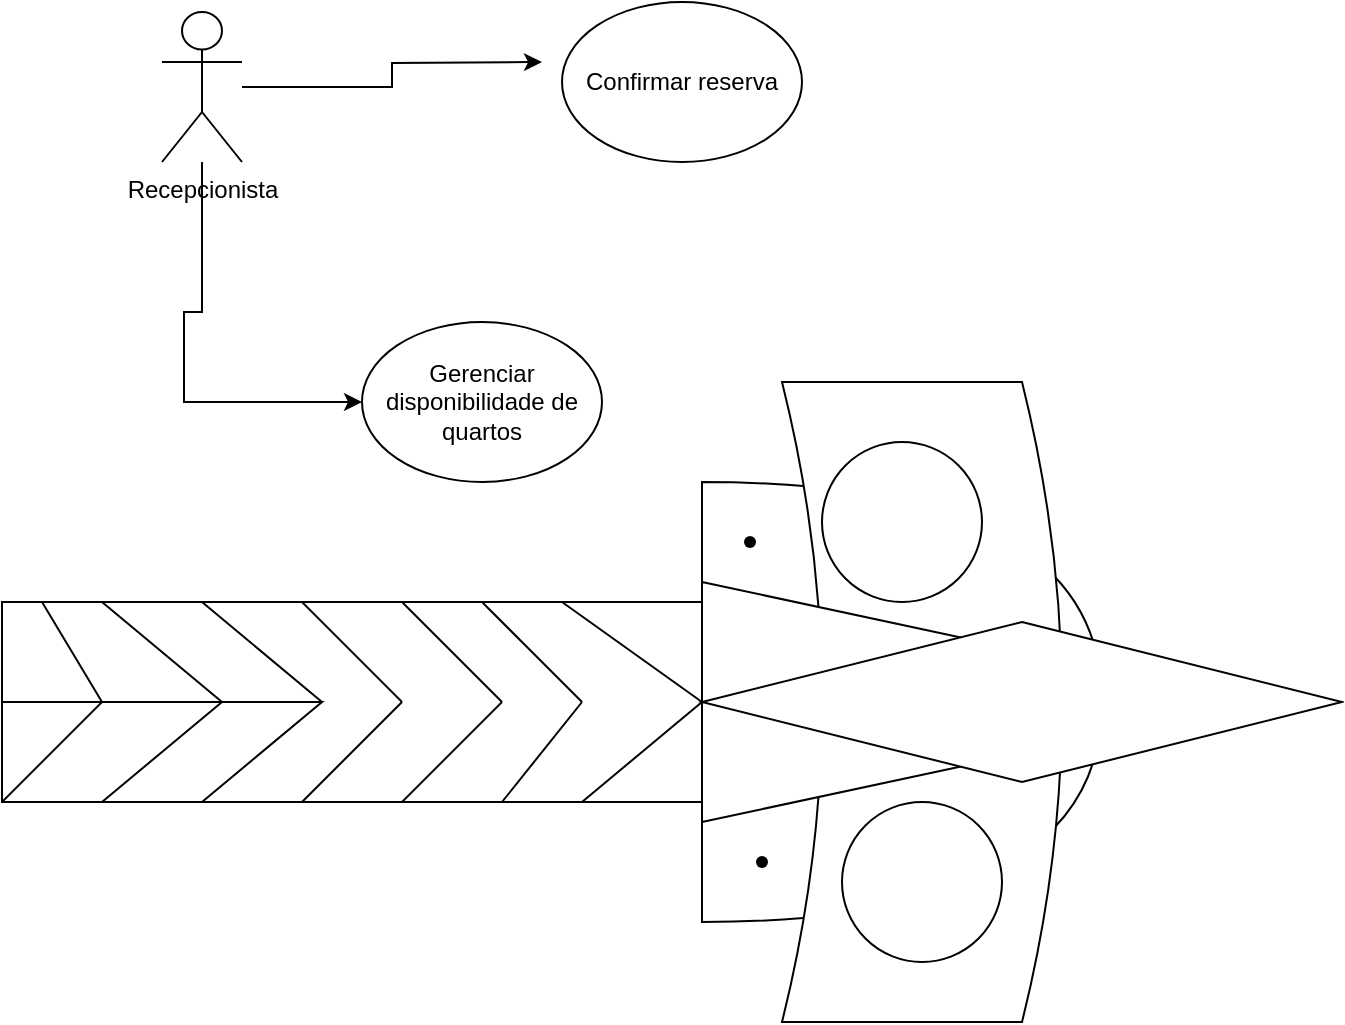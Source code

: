 <mxfile version="26.0.16" pages="4">
  <diagram name="Página-1" id="ogge8-_6Jd_EHUrqvTca">
    <mxGraphModel dx="1426" dy="781" grid="1" gridSize="10" guides="1" tooltips="1" connect="1" arrows="1" fold="1" page="1" pageScale="1" pageWidth="827" pageHeight="1169" math="0" shadow="0">
      <root>
        <mxCell id="0" />
        <mxCell id="1" parent="0" />
        <mxCell id="XoWQ6cGHckV2U2QFHH8R-12" value="" style="rounded=0;whiteSpace=wrap;html=1;" vertex="1" parent="1">
          <mxGeometry x="30" y="390" width="350" height="100" as="geometry" />
        </mxCell>
        <mxCell id="XoWQ6cGHckV2U2QFHH8R-13" value="" style="endArrow=none;html=1;rounded=0;" edge="1" parent="1">
          <mxGeometry width="50" height="50" relative="1" as="geometry">
            <mxPoint x="30" y="490" as="sourcePoint" />
            <mxPoint x="80" y="440" as="targetPoint" />
          </mxGeometry>
        </mxCell>
        <mxCell id="XoWQ6cGHckV2U2QFHH8R-15" value="" style="endArrow=none;html=1;rounded=0;" edge="1" parent="1" target="XoWQ6cGHckV2U2QFHH8R-12">
          <mxGeometry width="50" height="50" relative="1" as="geometry">
            <mxPoint x="80" y="490" as="sourcePoint" />
            <mxPoint x="130" y="440" as="targetPoint" />
            <Array as="points">
              <mxPoint x="140" y="440" />
            </Array>
          </mxGeometry>
        </mxCell>
        <mxCell id="XoWQ6cGHckV2U2QFHH8R-16" value="" style="endArrow=none;html=1;rounded=0;" edge="1" parent="1" target="XoWQ6cGHckV2U2QFHH8R-12">
          <mxGeometry width="50" height="50" relative="1" as="geometry">
            <mxPoint x="130" y="490" as="sourcePoint" />
            <mxPoint x="180" y="440" as="targetPoint" />
            <Array as="points">
              <mxPoint x="190" y="440" />
            </Array>
          </mxGeometry>
        </mxCell>
        <mxCell id="XoWQ6cGHckV2U2QFHH8R-17" value="" style="endArrow=none;html=1;rounded=0;" edge="1" parent="1">
          <mxGeometry width="50" height="50" relative="1" as="geometry">
            <mxPoint x="180" y="490" as="sourcePoint" />
            <mxPoint x="230" y="440" as="targetPoint" />
          </mxGeometry>
        </mxCell>
        <mxCell id="XoWQ6cGHckV2U2QFHH8R-18" value="" style="endArrow=none;html=1;rounded=0;" edge="1" parent="1">
          <mxGeometry width="50" height="50" relative="1" as="geometry">
            <mxPoint x="230" y="490" as="sourcePoint" />
            <mxPoint x="280" y="440" as="targetPoint" />
          </mxGeometry>
        </mxCell>
        <mxCell id="XoWQ6cGHckV2U2QFHH8R-19" value="" style="endArrow=none;html=1;rounded=0;" edge="1" parent="1">
          <mxGeometry width="50" height="50" relative="1" as="geometry">
            <mxPoint x="280" y="490" as="sourcePoint" />
            <mxPoint x="320" y="440" as="targetPoint" />
          </mxGeometry>
        </mxCell>
        <mxCell id="XoWQ6cGHckV2U2QFHH8R-23" value="" style="edgeStyle=orthogonalEdgeStyle;rounded=0;orthogonalLoop=1;jettySize=auto;html=1;" edge="1" parent="1" source="XoWQ6cGHckV2U2QFHH8R-20">
          <mxGeometry relative="1" as="geometry">
            <mxPoint x="300" y="120" as="targetPoint" />
          </mxGeometry>
        </mxCell>
        <mxCell id="XoWQ6cGHckV2U2QFHH8R-26" value="" style="edgeStyle=orthogonalEdgeStyle;rounded=0;orthogonalLoop=1;jettySize=auto;html=1;" edge="1" parent="1" source="XoWQ6cGHckV2U2QFHH8R-20" target="XoWQ6cGHckV2U2QFHH8R-27">
          <mxGeometry relative="1" as="geometry">
            <mxPoint x="210" y="300" as="targetPoint" />
            <Array as="points">
              <mxPoint x="130" y="245" />
              <mxPoint x="121" y="245" />
            </Array>
          </mxGeometry>
        </mxCell>
        <mxCell id="XoWQ6cGHckV2U2QFHH8R-20" value="&lt;span style=&quot;background-color: transparent; color: light-dark(rgb(0, 0, 0), rgb(255, 255, 255));&quot;&gt;Recepcionista&lt;/span&gt;" style="shape=umlActor;verticalLabelPosition=bottom;verticalAlign=top;html=1;outlineConnect=0;" vertex="1" parent="1">
          <mxGeometry x="110" y="95" width="40" height="75" as="geometry" />
        </mxCell>
        <mxCell id="XoWQ6cGHckV2U2QFHH8R-24" value="&lt;div&gt;&lt;span style=&quot;background-color: transparent; color: light-dark(rgb(0, 0, 0), rgb(255, 255, 255));&quot;&gt;Confirmar reserva&lt;/span&gt;&lt;/div&gt;" style="ellipse;whiteSpace=wrap;html=1;" vertex="1" parent="1">
          <mxGeometry x="310" y="90" width="120" height="80" as="geometry" />
        </mxCell>
        <mxCell id="XoWQ6cGHckV2U2QFHH8R-27" value="Gerenciar disponibilidade de quartos" style="ellipse;whiteSpace=wrap;html=1;" vertex="1" parent="1">
          <mxGeometry x="210" y="250" width="120" height="80" as="geometry" />
        </mxCell>
        <mxCell id="XoWQ6cGHckV2U2QFHH8R-30" value="" style="endArrow=none;html=1;rounded=0;" edge="1" parent="1">
          <mxGeometry width="50" height="50" relative="1" as="geometry">
            <mxPoint x="320" y="490" as="sourcePoint" />
            <mxPoint x="380" y="440" as="targetPoint" />
          </mxGeometry>
        </mxCell>
        <mxCell id="XoWQ6cGHckV2U2QFHH8R-33" value="" style="endArrow=none;html=1;rounded=0;" edge="1" parent="1">
          <mxGeometry width="50" height="50" relative="1" as="geometry">
            <mxPoint x="320" y="440" as="sourcePoint" />
            <mxPoint x="270" y="390" as="targetPoint" />
            <Array as="points">
              <mxPoint x="300" y="420" />
              <mxPoint x="290" y="410" />
            </Array>
          </mxGeometry>
        </mxCell>
        <mxCell id="XoWQ6cGHckV2U2QFHH8R-8" value="" style="shape=or;whiteSpace=wrap;html=1;" vertex="1" parent="1">
          <mxGeometry x="380" y="330" width="200" height="220" as="geometry" />
        </mxCell>
        <mxCell id="XoWQ6cGHckV2U2QFHH8R-6" value="" style="shape=dataStorage;whiteSpace=wrap;html=1;fixedSize=1;direction=west;" vertex="1" parent="1">
          <mxGeometry x="420" y="280" width="140" height="320" as="geometry" />
        </mxCell>
        <mxCell id="XoWQ6cGHckV2U2QFHH8R-9" value="" style="triangle;whiteSpace=wrap;html=1;" vertex="1" parent="1">
          <mxGeometry x="380" y="380" width="280" height="120" as="geometry" />
        </mxCell>
        <mxCell id="XoWQ6cGHckV2U2QFHH8R-10" value="" style="rhombus;whiteSpace=wrap;html=1;" vertex="1" parent="1">
          <mxGeometry x="380" y="400" width="320" height="80" as="geometry" />
        </mxCell>
        <mxCell id="XoWQ6cGHckV2U2QFHH8R-34" value="" style="endArrow=none;html=1;rounded=0;" edge="1" parent="1">
          <mxGeometry width="50" height="50" relative="1" as="geometry">
            <mxPoint x="50" y="390" as="sourcePoint" />
            <mxPoint x="80" y="440" as="targetPoint" />
          </mxGeometry>
        </mxCell>
        <mxCell id="XoWQ6cGHckV2U2QFHH8R-35" value="" style="endArrow=none;html=1;rounded=0;" edge="1" parent="1">
          <mxGeometry width="50" height="50" relative="1" as="geometry">
            <mxPoint x="80" y="390" as="sourcePoint" />
            <mxPoint x="140" y="440" as="targetPoint" />
          </mxGeometry>
        </mxCell>
        <mxCell id="XoWQ6cGHckV2U2QFHH8R-36" value="" style="endArrow=none;html=1;rounded=0;" edge="1" parent="1">
          <mxGeometry width="50" height="50" relative="1" as="geometry">
            <mxPoint x="130" y="390" as="sourcePoint" />
            <mxPoint x="190" y="440" as="targetPoint" />
          </mxGeometry>
        </mxCell>
        <mxCell id="XoWQ6cGHckV2U2QFHH8R-37" value="" style="endArrow=none;html=1;rounded=0;" edge="1" parent="1">
          <mxGeometry width="50" height="50" relative="1" as="geometry">
            <mxPoint x="180" y="390" as="sourcePoint" />
            <mxPoint x="230" y="440" as="targetPoint" />
          </mxGeometry>
        </mxCell>
        <mxCell id="XoWQ6cGHckV2U2QFHH8R-38" value="" style="endArrow=none;html=1;rounded=0;" edge="1" parent="1">
          <mxGeometry width="50" height="50" relative="1" as="geometry">
            <mxPoint x="230" y="390" as="sourcePoint" />
            <mxPoint x="280" y="440" as="targetPoint" />
          </mxGeometry>
        </mxCell>
        <mxCell id="XoWQ6cGHckV2U2QFHH8R-39" value="" style="endArrow=none;html=1;rounded=0;" edge="1" parent="1" target="XoWQ6cGHckV2U2QFHH8R-12">
          <mxGeometry width="50" height="50" relative="1" as="geometry">
            <mxPoint x="280" y="390" as="sourcePoint" />
            <mxPoint x="330" y="430" as="targetPoint" />
          </mxGeometry>
        </mxCell>
        <mxCell id="XoWQ6cGHckV2U2QFHH8R-40" value="" style="endArrow=none;html=1;rounded=0;" edge="1" parent="1">
          <mxGeometry width="50" height="50" relative="1" as="geometry">
            <mxPoint x="310" y="390" as="sourcePoint" />
            <mxPoint x="380" y="440" as="targetPoint" />
          </mxGeometry>
        </mxCell>
        <mxCell id="XoWQ6cGHckV2U2QFHH8R-41" value="" style="ellipse;whiteSpace=wrap;html=1;" vertex="1" parent="1">
          <mxGeometry x="440" y="310" width="80" height="80" as="geometry" />
        </mxCell>
        <mxCell id="XoWQ6cGHckV2U2QFHH8R-42" value="" style="shape=waypoint;sketch=0;size=6;pointerEvents=1;points=[];fillColor=default;resizable=0;rotatable=0;perimeter=centerPerimeter;snapToPoint=1;" vertex="1" parent="1">
          <mxGeometry x="400" y="510" width="20" height="20" as="geometry" />
        </mxCell>
        <mxCell id="4OCaEM3C5Yv-vcgC4hb_-1" value="" style="ellipse;whiteSpace=wrap;html=1;aspect=fixed;" vertex="1" parent="1">
          <mxGeometry x="450" y="490" width="80" height="80" as="geometry" />
        </mxCell>
        <mxCell id="4OCaEM3C5Yv-vcgC4hb_-2" value="" style="shape=waypoint;sketch=0;size=6;pointerEvents=1;points=[];fillColor=default;resizable=0;rotatable=0;perimeter=centerPerimeter;snapToPoint=1;" vertex="1" parent="1">
          <mxGeometry x="394" y="350" width="20" height="20" as="geometry" />
        </mxCell>
      </root>
    </mxGraphModel>
  </diagram>
  <diagram id="qdLD1MH6CDKLQ64ng508" name="Página-2">
    <mxGraphModel dx="1426" dy="781" grid="1" gridSize="10" guides="1" tooltips="1" connect="1" arrows="1" fold="1" page="1" pageScale="1" pageWidth="827" pageHeight="1169" math="0" shadow="0">
      <root>
        <mxCell id="0" />
        <mxCell id="1" parent="0" />
        <mxCell id="-W4Wy8j6zQ7PrDmYyQHL-4" value="" style="edgeStyle=orthogonalEdgeStyle;rounded=0;orthogonalLoop=1;jettySize=auto;html=1;" edge="1" parent="1" source="-W4Wy8j6zQ7PrDmYyQHL-1">
          <mxGeometry relative="1" as="geometry">
            <mxPoint x="380" y="275" as="targetPoint" />
          </mxGeometry>
        </mxCell>
        <mxCell id="-W4Wy8j6zQ7PrDmYyQHL-7" value="" style="edgeStyle=orthogonalEdgeStyle;rounded=0;orthogonalLoop=1;jettySize=auto;html=1;" edge="1" parent="1" source="-W4Wy8j6zQ7PrDmYyQHL-1">
          <mxGeometry relative="1" as="geometry">
            <mxPoint x="230" y="500" as="targetPoint" />
            <Array as="points">
              <mxPoint x="200" y="350" />
              <mxPoint x="231" y="350" />
            </Array>
          </mxGeometry>
        </mxCell>
        <mxCell id="-W4Wy8j6zQ7PrDmYyQHL-1" value="Cliente" style="shape=umlActor;verticalLabelPosition=bottom;verticalAlign=top;html=1;outlineConnect=0;" vertex="1" parent="1">
          <mxGeometry x="160" y="240" width="40" height="70" as="geometry" />
        </mxCell>
        <mxCell id="-W4Wy8j6zQ7PrDmYyQHL-5" value="Comprar reserva" style="ellipse;whiteSpace=wrap;html=1;" vertex="1" parent="1">
          <mxGeometry x="380" y="235" width="120" height="80" as="geometry" />
        </mxCell>
        <mxCell id="-W4Wy8j6zQ7PrDmYyQHL-8" value="cancelar reserva" style="ellipse;whiteSpace=wrap;html=1;" vertex="1" parent="1">
          <mxGeometry x="170" y="505" width="120" height="80" as="geometry" />
        </mxCell>
      </root>
    </mxGraphModel>
  </diagram>
  <diagram id="hobFXBEBdPQoZ_udD2Zw" name="Página-3">
    <mxGraphModel dx="1426" dy="781" grid="1" gridSize="10" guides="1" tooltips="1" connect="1" arrows="1" fold="1" page="1" pageScale="1" pageWidth="827" pageHeight="1169" math="0" shadow="0">
      <root>
        <mxCell id="0" />
        <mxCell id="1" parent="0" />
        <mxCell id="bfWNwsFM7S4uzGEv9WrQ-1" value="Actor" style="shape=umlActor;verticalLabelPosition=bottom;verticalAlign=top;html=1;outlineConnect=0;" vertex="1" parent="1">
          <mxGeometry x="90" y="300" width="40" height="70" as="geometry" />
        </mxCell>
        <mxCell id="bfWNwsFM7S4uzGEv9WrQ-2" value="Actor" style="shape=umlActor;verticalLabelPosition=bottom;verticalAlign=top;html=1;outlineConnect=0;" vertex="1" parent="1">
          <mxGeometry x="760" y="380" width="40" height="70" as="geometry" />
        </mxCell>
        <mxCell id="bfWNwsFM7S4uzGEv9WrQ-7" value="" style="endArrow=none;html=1;rounded=0;" edge="1" parent="1">
          <mxGeometry width="50" height="50" relative="1" as="geometry">
            <mxPoint x="150" y="320" as="sourcePoint" />
            <mxPoint x="200" y="270" as="targetPoint" />
          </mxGeometry>
        </mxCell>
        <mxCell id="bfWNwsFM7S4uzGEv9WrQ-8" value="navegar pelo catálogo" style="ellipse;whiteSpace=wrap;html=1;fillColor=light-dark(#FFFF00,var(--ge-dark-color, #121212));" vertex="1" parent="1">
          <mxGeometry x="200" y="230" width="100" height="60" as="geometry" />
        </mxCell>
        <mxCell id="bfWNwsFM7S4uzGEv9WrQ-9" value="" style="endArrow=none;html=1;rounded=0;" edge="1" parent="1">
          <mxGeometry width="50" height="50" relative="1" as="geometry">
            <mxPoint x="150" y="334.5" as="sourcePoint" />
            <mxPoint x="240" y="334.5" as="targetPoint" />
          </mxGeometry>
        </mxCell>
        <mxCell id="bfWNwsFM7S4uzGEv9WrQ-10" value="colocar item no carrimho" style="ellipse;whiteSpace=wrap;html=1;fillColor=light-dark(#FFFF00,var(--ge-dark-color, #121212));" vertex="1" parent="1">
          <mxGeometry x="250" y="310" width="100" height="55" as="geometry" />
        </mxCell>
        <mxCell id="bfWNwsFM7S4uzGEv9WrQ-11" value="" style="endArrow=none;html=1;rounded=0;" edge="1" parent="1">
          <mxGeometry width="50" height="50" relative="1" as="geometry">
            <mxPoint x="150" y="380" as="sourcePoint" />
            <mxPoint x="200" y="430" as="targetPoint" />
          </mxGeometry>
        </mxCell>
        <mxCell id="bfWNwsFM7S4uzGEv9WrQ-12" value="finalizar compra" style="ellipse;whiteSpace=wrap;html=1;fillColor=light-dark(#FFFF33,var(--ge-dark-color, #121212));" vertex="1" parent="1">
          <mxGeometry x="200" y="410" width="110" height="60" as="geometry" />
        </mxCell>
        <mxCell id="bfWNwsFM7S4uzGEv9WrQ-15" value="&amp;lt;&amp;lt;Extends&amp;gt;&amp;gt;" style="endArrow=classic;html=1;rounded=0;" edge="1" parent="1">
          <mxGeometry width="50" height="50" relative="1" as="geometry">
            <mxPoint x="250" y="470" as="sourcePoint" />
            <mxPoint x="250" y="560" as="targetPoint" />
            <Array as="points">
              <mxPoint x="230" y="520" />
            </Array>
          </mxGeometry>
        </mxCell>
        <mxCell id="bfWNwsFM7S4uzGEv9WrQ-16" value="informar endereço&amp;nbsp;&amp;nbsp;" style="ellipse;whiteSpace=wrap;html=1;fillColor=light-dark(#FFFF00,var(--ge-dark-color, #121212));" vertex="1" parent="1">
          <mxGeometry x="195" y="570" width="110" height="50" as="geometry" />
        </mxCell>
        <mxCell id="bfWNwsFM7S4uzGEv9WrQ-17" value="&amp;lt;&amp;lt;Extends&amp;gt;&amp;gt;" style="endArrow=classic;html=1;rounded=0;" edge="1" parent="1" target="bfWNwsFM7S4uzGEv9WrQ-20">
          <mxGeometry width="50" height="50" relative="1" as="geometry">
            <mxPoint x="305" y="450" as="sourcePoint" />
            <mxPoint x="385" y="590" as="targetPoint" />
          </mxGeometry>
        </mxCell>
        <mxCell id="bfWNwsFM7S4uzGEv9WrQ-19" value="&amp;lt;&amp;lt;include&amp;gt;&amp;gt;" style="endArrow=classic;html=1;rounded=0;entryX=0;entryY=0.5;entryDx=0;entryDy=0;" edge="1" parent="1" target="bfWNwsFM7S4uzGEv9WrQ-22">
          <mxGeometry width="50" height="50" relative="1" as="geometry">
            <mxPoint x="310" y="439.5" as="sourcePoint" />
            <mxPoint x="490" y="440" as="targetPoint" />
          </mxGeometry>
        </mxCell>
        <mxCell id="bfWNwsFM7S4uzGEv9WrQ-20" value="preencher dados do cartão de crédito" style="ellipse;whiteSpace=wrap;html=1;fillColor=light-dark(#FFFF00,var(--ge-dark-color, #121212));" vertex="1" parent="1">
          <mxGeometry x="349" y="580" width="130" height="55" as="geometry" />
        </mxCell>
        <mxCell id="bfWNwsFM7S4uzGEv9WrQ-21" value="verificar dados do cartão de crédito" style="ellipse;whiteSpace=wrap;html=1;fillColor=light-dark(#FFFF00,var(--ge-dark-color, #121212));" vertex="1" parent="1">
          <mxGeometry x="560" y="510" width="110" height="60" as="geometry" />
        </mxCell>
        <mxCell id="bfWNwsFM7S4uzGEv9WrQ-22" value="faturar compra" style="ellipse;whiteSpace=wrap;html=1;fillColor=light-dark(#FFFF33,var(--ge-dark-color, #121212));" vertex="1" parent="1">
          <mxGeometry x="479" y="420" width="120" height="60" as="geometry" />
        </mxCell>
        <mxCell id="bfWNwsFM7S4uzGEv9WrQ-23" value="" style="endArrow=none;html=1;rounded=0;" edge="1" parent="1">
          <mxGeometry width="50" height="50" relative="1" as="geometry">
            <mxPoint x="600" y="450" as="sourcePoint" />
            <mxPoint x="750" y="420" as="targetPoint" />
          </mxGeometry>
        </mxCell>
        <mxCell id="bfWNwsFM7S4uzGEv9WrQ-24" value="" style="endArrow=none;html=1;rounded=0;" edge="1" parent="1">
          <mxGeometry width="50" height="50" relative="1" as="geometry">
            <mxPoint x="660" y="510" as="sourcePoint" />
            <mxPoint x="760" y="450" as="targetPoint" />
          </mxGeometry>
        </mxCell>
        <mxCell id="MpogJI9lSgH7GhSKN_S2-1" value="&amp;lt;&amp;lt;include&amp;gt;&amp;gt;" style="endArrow=classic;html=1;rounded=0;" edge="1" parent="1" target="bfWNwsFM7S4uzGEv9WrQ-21">
          <mxGeometry width="50" height="50" relative="1" as="geometry">
            <mxPoint x="479" y="610" as="sourcePoint" />
            <mxPoint x="529" y="560" as="targetPoint" />
          </mxGeometry>
        </mxCell>
      </root>
    </mxGraphModel>
  </diagram>
  <diagram id="yYp1uHb2VpCBh2caKNJi" name="Página-4">
    <mxGraphModel dx="1426" dy="781" grid="1" gridSize="10" guides="1" tooltips="1" connect="1" arrows="1" fold="1" page="1" pageScale="1" pageWidth="827" pageHeight="1169" math="0" shadow="0">
      <root>
        <mxCell id="0" />
        <mxCell id="1" parent="0" />
      </root>
    </mxGraphModel>
  </diagram>
</mxfile>
